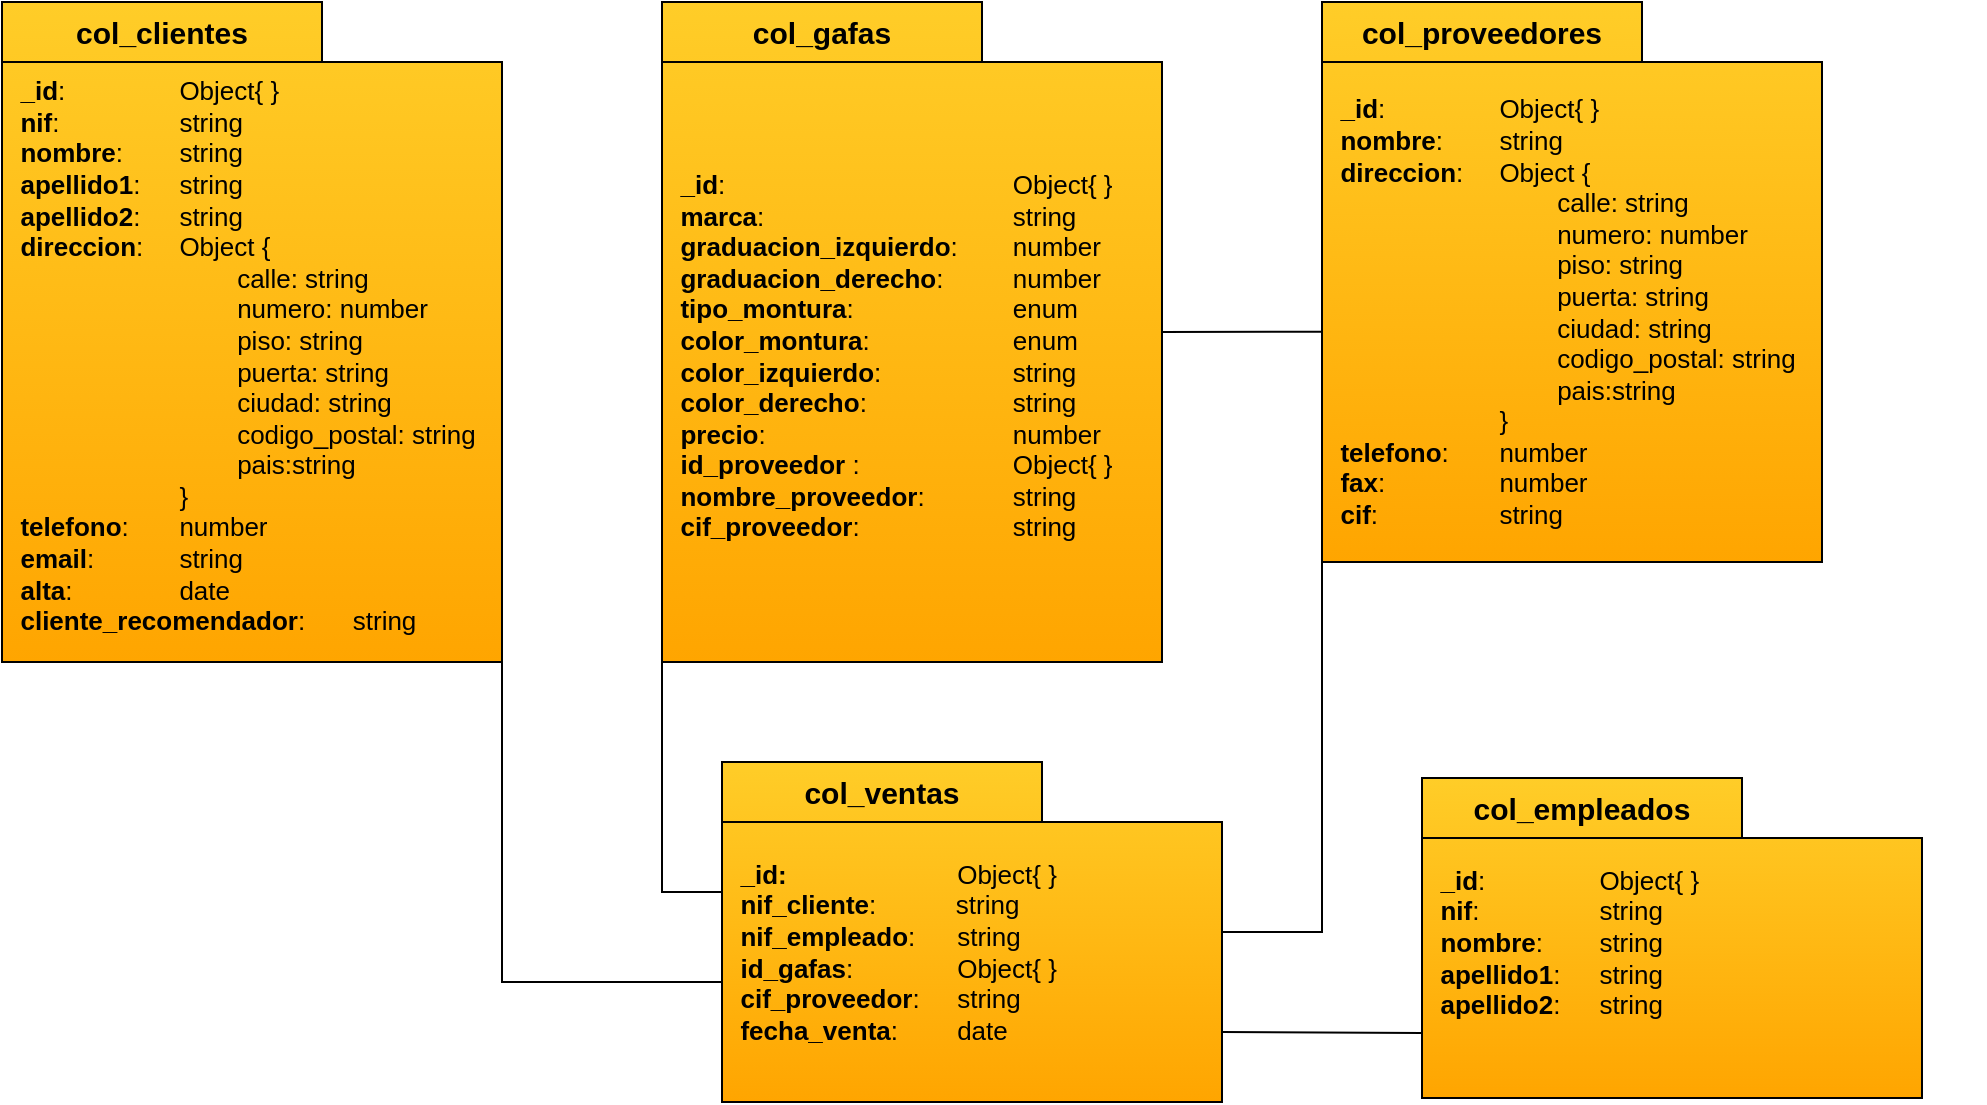 <mxfile version="22.0.3" type="device">
  <diagram name="Página-1" id="gthfWTiLkAfk8ChaRsu7">
    <mxGraphModel dx="1234" dy="726" grid="1" gridSize="10" guides="1" tooltips="1" connect="1" arrows="1" fold="1" page="1" pageScale="1" pageWidth="827" pageHeight="1169" math="0" shadow="0">
      <root>
        <mxCell id="0" />
        <mxCell id="1" parent="0" />
        <mxCell id="IGvtpsk_iJ_lnP_Dxxib-3" value="&lt;font style=&quot;font-size: 15px;&quot;&gt;col_proveedores&lt;/font&gt;" style="shape=folder;fontStyle=1;tabWidth=160;tabHeight=30;tabPosition=left;html=1;boundedLbl=1;labelInHeader=1;container=1;collapsible=0;whiteSpace=wrap;fillColor=#ffcd28;strokeColor=#000000;gradientColor=#ffa500;" parent="1" vertex="1">
          <mxGeometry x="690" y="10" width="250" height="280" as="geometry" />
        </mxCell>
        <mxCell id="IGvtpsk_iJ_lnP_Dxxib-4" value="&lt;blockquote style=&quot;margin: 0 0 0 40px; border: none; padding: 0px;&quot;&gt;&lt;/blockquote&gt;&lt;font style=&quot;font-size: 13px;&quot;&gt;&lt;span style=&quot;background-color: initial;&quot;&gt;&lt;b style=&quot;&quot;&gt;&amp;nbsp; _id&lt;/b&gt;:&lt;/span&gt;&lt;span style=&quot;background-color: initial; white-space: pre;&quot;&gt;&#x9;&lt;/span&gt;&lt;span style=&quot;background-color: initial; white-space: pre;&quot;&gt;&#x9;&lt;/span&gt;&lt;span style=&quot;background-color: initial;&quot;&gt;Object{ }&lt;/span&gt;&lt;br&gt;&lt;/font&gt;&lt;blockquote style=&quot;margin: 0px 0px 0px 40px; border: none; padding: 0px; font-size: 13px;&quot;&gt;&lt;/blockquote&gt;&lt;font style=&quot;font-size: 13px;&quot;&gt;&lt;span style=&quot;background-color: initial;&quot;&gt;&lt;b&gt;&amp;nbsp; nombre&lt;/b&gt;:&lt;/span&gt;&lt;span style=&quot;background-color: initial; white-space: pre;&quot;&gt;&#x9;&lt;/span&gt;&lt;span style=&quot;background-color: initial;&quot;&gt;string&lt;/span&gt;&lt;br&gt;&lt;/font&gt;&lt;blockquote style=&quot;margin: 0px 0px 0px 40px; border: none; padding: 0px; font-size: 13px;&quot;&gt;&lt;/blockquote&gt;&lt;font style=&quot;font-size: 13px;&quot;&gt;&lt;span style=&quot;background-color: initial;&quot;&gt;&lt;b&gt;&amp;nbsp; direccion&lt;/b&gt;:&lt;/span&gt;&lt;span style=&quot;background-color: initial; white-space: pre;&quot;&gt;&#x9;&lt;/span&gt;&lt;span style=&quot;background-color: initial;&quot;&gt;Object {&lt;/span&gt;&lt;br&gt;&lt;/font&gt;&lt;blockquote style=&quot;margin: 0px 0px 0px 40px; border: none; padding: 0px; font-size: 13px;&quot;&gt;&lt;/blockquote&gt;&lt;font style=&quot;font-size: 13px;&quot;&gt;&lt;span style=&quot;background-color: initial; white-space: pre;&quot;&gt;&#x9;&#x9;&lt;span style=&quot;white-space: pre;&quot;&gt;&#x9;&lt;span style=&quot;white-space: pre;&quot;&gt;&#x9;&lt;/span&gt;&lt;/span&gt;&lt;/span&gt;&lt;span style=&quot;background-color: initial;&quot;&gt;calle: string&lt;/span&gt;&lt;br&gt;&lt;/font&gt;&lt;blockquote style=&quot;margin: 0px 0px 0px 40px; border: none; padding: 0px; font-size: 13px;&quot;&gt;&lt;/blockquote&gt;&lt;font style=&quot;font-size: 13px;&quot;&gt;&lt;span style=&quot;background-color: initial; white-space: pre;&quot;&gt;&#x9;&lt;span style=&quot;white-space: pre;&quot;&gt;&#x9;&#x9;&lt;span style=&quot;white-space: pre;&quot;&gt;&#x9;&lt;/span&gt;&lt;/span&gt;&lt;/span&gt;&lt;span style=&quot;background-color: initial;&quot;&gt;numero: number&lt;/span&gt;&lt;br&gt;&lt;/font&gt;&lt;blockquote style=&quot;margin: 0px 0px 0px 40px; border: none; padding: 0px; font-size: 13px;&quot;&gt;&lt;/blockquote&gt;&lt;font style=&quot;font-size: 13px;&quot;&gt;&lt;span style=&quot;background-color: initial; white-space: pre;&quot;&gt;&#x9;&lt;span style=&quot;white-space: pre;&quot;&gt;&#x9;&#x9;&lt;span style=&quot;white-space: pre;&quot;&gt;&#x9;&lt;/span&gt;&lt;/span&gt;&lt;/span&gt;&lt;span style=&quot;background-color: initial;&quot;&gt;piso: string&lt;/span&gt;&lt;br&gt;&lt;/font&gt;&lt;blockquote style=&quot;margin: 0px 0px 0px 40px; border: none; padding: 0px; font-size: 13px;&quot;&gt;&lt;/blockquote&gt;&lt;font style=&quot;font-size: 13px;&quot;&gt;&lt;span style=&quot;background-color: initial; white-space: pre;&quot;&gt;&#x9;&lt;span style=&quot;white-space: pre;&quot;&gt;&#x9;&#x9;&lt;span style=&quot;white-space: pre;&quot;&gt;&#x9;&lt;/span&gt;&lt;/span&gt;&lt;/span&gt;&lt;span style=&quot;background-color: initial;&quot;&gt;puerta: string&lt;/span&gt;&lt;br&gt;&lt;/font&gt;&lt;blockquote style=&quot;margin: 0px 0px 0px 40px; border: none; padding: 0px; font-size: 13px;&quot;&gt;&lt;/blockquote&gt;&lt;font style=&quot;font-size: 13px;&quot;&gt;&lt;span style=&quot;background-color: initial; white-space: pre;&quot;&gt;&#x9;&lt;span style=&quot;white-space: pre;&quot;&gt;&#x9;&#x9;&lt;span style=&quot;white-space: pre;&quot;&gt;&#x9;&lt;/span&gt;&lt;/span&gt;&lt;/span&gt;&lt;span style=&quot;background-color: initial;&quot;&gt;ciudad: string&lt;/span&gt;&lt;br&gt;&lt;/font&gt;&lt;blockquote style=&quot;margin: 0px 0px 0px 40px; border: none; padding: 0px; font-size: 13px;&quot;&gt;&lt;/blockquote&gt;&lt;font style=&quot;font-size: 13px;&quot;&gt;&lt;span style=&quot;background-color: initial; white-space: pre;&quot;&gt;&#x9;&lt;span style=&quot;white-space: pre;&quot;&gt;&#x9;&#x9;&lt;span style=&quot;white-space: pre;&quot;&gt;&#x9;&lt;/span&gt;&lt;/span&gt;&lt;/span&gt;&lt;span style=&quot;background-color: initial;&quot;&gt;codigo_postal: string&lt;/span&gt;&lt;br&gt;&lt;/font&gt;&lt;blockquote style=&quot;margin: 0px 0px 0px 40px; border: none; padding: 0px; font-size: 13px;&quot;&gt;&lt;/blockquote&gt;&lt;font style=&quot;font-size: 13px;&quot;&gt;&lt;span style=&quot;background-color: initial; white-space: pre;&quot;&gt;&#x9;&lt;span style=&quot;white-space: pre;&quot;&gt;&#x9;&#x9;&lt;span style=&quot;white-space: pre;&quot;&gt;&#x9;&lt;/span&gt;&lt;/span&gt;&lt;/span&gt;&lt;span style=&quot;background-color: initial;&quot;&gt;pais:string&lt;/span&gt;&lt;br&gt;&lt;/font&gt;&lt;blockquote style=&quot;margin: 0px 0px 0px 40px; border: none; padding: 0px; font-size: 13px;&quot;&gt;&lt;/blockquote&gt;&lt;font style=&quot;font-size: 13px;&quot;&gt;&lt;span style=&quot;background-color: initial; white-space: pre;&quot;&gt;&#x9;&lt;/span&gt;&lt;span style=&quot;background-color: initial; white-space: pre;&quot;&gt;&#x9;&lt;span style=&quot;white-space: pre;&quot;&gt;&#x9;&lt;/span&gt;&lt;/span&gt;&lt;span style=&quot;background-color: initial;&quot;&gt;}&lt;/span&gt;&lt;br&gt;&lt;/font&gt;&lt;blockquote style=&quot;margin: 0px 0px 0px 40px; border: none; padding: 0px; font-size: 13px;&quot;&gt;&lt;/blockquote&gt;&lt;font style=&quot;font-size: 13px;&quot;&gt;&lt;span style=&quot;background-color: initial;&quot;&gt;&lt;b&gt;&amp;nbsp; telefono&lt;/b&gt;:&lt;/span&gt;&lt;span style=&quot;background-color: initial; white-space: pre;&quot;&gt;&#x9;&lt;/span&gt;&lt;span style=&quot;background-color: initial;&quot;&gt;number&lt;/span&gt;&lt;br&gt;&lt;/font&gt;&lt;blockquote style=&quot;margin: 0px 0px 0px 40px; border: none; padding: 0px; font-size: 13px;&quot;&gt;&lt;/blockquote&gt;&lt;font style=&quot;font-size: 13px;&quot;&gt;&lt;span style=&quot;background-color: initial;&quot;&gt;&lt;b&gt;&amp;nbsp; fax&lt;/b&gt;:&lt;/span&gt;&lt;span style=&quot;background-color: initial; white-space: pre;&quot;&gt;&#x9;&lt;/span&gt;&lt;span style=&quot;background-color: initial; white-space: pre;&quot;&gt;&#x9;&lt;/span&gt;&lt;span style=&quot;background-color: initial;&quot;&gt;number&lt;/span&gt;&lt;br&gt;&lt;font style=&quot;font-size: 13px;&quot;&gt;&lt;b style=&quot;&quot;&gt;&amp;nbsp; cif&lt;/b&gt;:&lt;span style=&quot;white-space: pre;&quot;&gt;&#x9;&lt;/span&gt;&lt;span style=&quot;white-space: pre;&quot;&gt;&#x9;&lt;span style=&quot;white-space: pre;&quot;&gt;&#x9;&lt;/span&gt;&lt;/span&gt;string&lt;/font&gt;&lt;/font&gt;" style="html=1;strokeColor=none;resizeWidth=1;resizeHeight=1;fillColor=none;part=1;connectable=0;allowArrows=0;deletable=0;whiteSpace=wrap;align=left;" parent="IGvtpsk_iJ_lnP_Dxxib-3" vertex="1">
          <mxGeometry width="281.25" height="250" relative="1" as="geometry">
            <mxPoint y="30" as="offset" />
          </mxGeometry>
        </mxCell>
        <mxCell id="IGvtpsk_iJ_lnP_Dxxib-8" value="&lt;font style=&quot;font-size: 15px;&quot;&gt;col_clientes&lt;/font&gt;" style="shape=folder;fontStyle=1;tabWidth=160;tabHeight=30;tabPosition=left;html=1;boundedLbl=1;labelInHeader=1;container=1;collapsible=0;whiteSpace=wrap;fillColor=#ffcd28;strokeColor=#000000;gradientColor=#ffa500;" parent="1" vertex="1">
          <mxGeometry x="30" y="10" width="250" height="330" as="geometry" />
        </mxCell>
        <mxCell id="IGvtpsk_iJ_lnP_Dxxib-9" value="&lt;blockquote style=&quot;margin: 0 0 0 40px; border: none; padding: 0px;&quot;&gt;&lt;/blockquote&gt;&lt;font style=&quot;font-size: 13px;&quot;&gt;&lt;span style=&quot;background-color: initial;&quot;&gt;&lt;b style=&quot;&quot;&gt;&amp;nbsp; _id&lt;/b&gt;:&lt;/span&gt;&lt;span style=&quot;background-color: initial; white-space: pre;&quot;&gt;&#x9;&lt;/span&gt;&lt;span style=&quot;background-color: initial; white-space: pre;&quot;&gt;&#x9;&lt;/span&gt;&lt;span style=&quot;background-color: initial;&quot;&gt;Object{ }&lt;br&gt;&lt;/span&gt;&lt;b&gt;&amp;nbsp; nif&lt;/b&gt;:&lt;span style=&quot;white-space: pre;&quot;&gt;&#x9;&lt;/span&gt;&lt;span style=&quot;white-space: pre;&quot;&gt;&#x9;&lt;/span&gt;&lt;span style=&quot;white-space: pre;&quot;&gt;&#x9;&lt;/span&gt;string&lt;br&gt;&lt;/font&gt;&lt;blockquote style=&quot;margin: 0px 0px 0px 40px; border: none; padding: 0px; font-size: 13px;&quot;&gt;&lt;/blockquote&gt;&lt;font style=&quot;font-size: 13px;&quot;&gt;&lt;span style=&quot;background-color: initial;&quot;&gt;&lt;b&gt;&amp;nbsp; nombre&lt;/b&gt;:&lt;/span&gt;&lt;span style=&quot;background-color: initial; white-space: pre;&quot;&gt;&#x9;&lt;/span&gt;&lt;span style=&quot;background-color: initial;&quot;&gt;string&lt;br&gt;&lt;/span&gt;&lt;b&gt;&amp;nbsp; apellido1&lt;/b&gt;:&lt;span style=&quot;white-space: pre;&quot;&gt;&#x9;&lt;/span&gt;string&lt;br&gt;&lt;b&gt;&amp;nbsp; apellido2&lt;/b&gt;:&lt;span style=&quot;white-space: pre;&quot;&gt;&#x9;&lt;/span&gt;string&lt;br&gt;&lt;/font&gt;&lt;blockquote style=&quot;margin: 0px 0px 0px 40px; border: none; padding: 0px; font-size: 13px;&quot;&gt;&lt;/blockquote&gt;&lt;font style=&quot;font-size: 13px;&quot;&gt;&lt;span style=&quot;background-color: initial;&quot;&gt;&lt;b&gt;&amp;nbsp; direccion&lt;/b&gt;:&lt;/span&gt;&lt;span style=&quot;background-color: initial; white-space: pre;&quot;&gt;&#x9;&lt;/span&gt;&lt;span style=&quot;background-color: initial;&quot;&gt;Object {&lt;/span&gt;&lt;br&gt;&lt;/font&gt;&lt;blockquote style=&quot;margin: 0px 0px 0px 40px; border: none; padding: 0px; font-size: 13px;&quot;&gt;&lt;/blockquote&gt;&lt;font style=&quot;font-size: 13px;&quot;&gt;&lt;span style=&quot;background-color: initial; white-space: pre;&quot;&gt;&#x9;&#x9;&lt;span style=&quot;white-space: pre;&quot;&gt;&#x9;&lt;span style=&quot;white-space: pre;&quot;&gt;&#x9;&lt;/span&gt;&lt;/span&gt;&lt;/span&gt;&lt;span style=&quot;background-color: initial;&quot;&gt;calle: string&lt;/span&gt;&lt;br&gt;&lt;/font&gt;&lt;blockquote style=&quot;margin: 0px 0px 0px 40px; border: none; padding: 0px; font-size: 13px;&quot;&gt;&lt;/blockquote&gt;&lt;font style=&quot;font-size: 13px;&quot;&gt;&lt;span style=&quot;background-color: initial; white-space: pre;&quot;&gt;&#x9;&lt;span style=&quot;white-space: pre;&quot;&gt;&#x9;&#x9;&lt;span style=&quot;white-space: pre;&quot;&gt;&#x9;&lt;/span&gt;&lt;/span&gt;&lt;/span&gt;&lt;span style=&quot;background-color: initial;&quot;&gt;numero: number&lt;/span&gt;&lt;br&gt;&lt;/font&gt;&lt;blockquote style=&quot;margin: 0px 0px 0px 40px; border: none; padding: 0px; font-size: 13px;&quot;&gt;&lt;/blockquote&gt;&lt;font style=&quot;font-size: 13px;&quot;&gt;&lt;span style=&quot;background-color: initial; white-space: pre;&quot;&gt;&#x9;&lt;span style=&quot;white-space: pre;&quot;&gt;&#x9;&#x9;&lt;span style=&quot;white-space: pre;&quot;&gt;&#x9;&lt;/span&gt;&lt;/span&gt;&lt;/span&gt;&lt;span style=&quot;background-color: initial;&quot;&gt;piso: string&lt;/span&gt;&lt;br&gt;&lt;/font&gt;&lt;blockquote style=&quot;margin: 0px 0px 0px 40px; border: none; padding: 0px; font-size: 13px;&quot;&gt;&lt;/blockquote&gt;&lt;font style=&quot;font-size: 13px;&quot;&gt;&lt;span style=&quot;background-color: initial; white-space: pre;&quot;&gt;&#x9;&lt;span style=&quot;white-space: pre;&quot;&gt;&#x9;&#x9;&lt;span style=&quot;white-space: pre;&quot;&gt;&#x9;&lt;/span&gt;&lt;/span&gt;&lt;/span&gt;&lt;span style=&quot;background-color: initial;&quot;&gt;puerta: string&lt;/span&gt;&lt;br&gt;&lt;/font&gt;&lt;blockquote style=&quot;margin: 0px 0px 0px 40px; border: none; padding: 0px; font-size: 13px;&quot;&gt;&lt;/blockquote&gt;&lt;font style=&quot;font-size: 13px;&quot;&gt;&lt;span style=&quot;background-color: initial; white-space: pre;&quot;&gt;&#x9;&lt;span style=&quot;white-space: pre;&quot;&gt;&#x9;&#x9;&lt;span style=&quot;white-space: pre;&quot;&gt;&#x9;&lt;/span&gt;&lt;/span&gt;&lt;/span&gt;&lt;span style=&quot;background-color: initial;&quot;&gt;ciudad: string&lt;/span&gt;&lt;br&gt;&lt;/font&gt;&lt;blockquote style=&quot;margin: 0px 0px 0px 40px; border: none; padding: 0px; font-size: 13px;&quot;&gt;&lt;/blockquote&gt;&lt;font style=&quot;font-size: 13px;&quot;&gt;&lt;span style=&quot;background-color: initial; white-space: pre;&quot;&gt;&#x9;&lt;span style=&quot;white-space: pre;&quot;&gt;&#x9;&#x9;&lt;span style=&quot;white-space: pre;&quot;&gt;&#x9;&lt;/span&gt;&lt;/span&gt;&lt;/span&gt;&lt;span style=&quot;background-color: initial;&quot;&gt;codigo_postal: string&lt;/span&gt;&lt;br&gt;&lt;/font&gt;&lt;blockquote style=&quot;margin: 0px 0px 0px 40px; border: none; padding: 0px; font-size: 13px;&quot;&gt;&lt;/blockquote&gt;&lt;font style=&quot;font-size: 13px;&quot;&gt;&lt;span style=&quot;background-color: initial; white-space: pre;&quot;&gt;&#x9;&lt;span style=&quot;white-space: pre;&quot;&gt;&#x9;&#x9;&lt;span style=&quot;white-space: pre;&quot;&gt;&#x9;&lt;/span&gt;&lt;/span&gt;&lt;/span&gt;&lt;span style=&quot;background-color: initial;&quot;&gt;pais:string&lt;/span&gt;&lt;br&gt;&lt;/font&gt;&lt;blockquote style=&quot;margin: 0px 0px 0px 40px; border: none; padding: 0px; font-size: 13px;&quot;&gt;&lt;/blockquote&gt;&lt;font style=&quot;font-size: 13px;&quot;&gt;&lt;span style=&quot;background-color: initial; white-space: pre;&quot;&gt;&#x9;&lt;/span&gt;&lt;span style=&quot;background-color: initial; white-space: pre;&quot;&gt;&#x9;&lt;span style=&quot;white-space: pre;&quot;&gt;&#x9;&lt;/span&gt;&lt;/span&gt;&lt;span style=&quot;background-color: initial;&quot;&gt;}&lt;/span&gt;&lt;br&gt;&lt;/font&gt;&lt;blockquote style=&quot;margin: 0px 0px 0px 40px; border: none; padding: 0px; font-size: 13px;&quot;&gt;&lt;/blockquote&gt;&lt;font style=&quot;font-size: 13px;&quot;&gt;&lt;span style=&quot;background-color: initial;&quot;&gt;&lt;b&gt;&amp;nbsp; telefono&lt;/b&gt;:&lt;/span&gt;&lt;span style=&quot;background-color: initial; white-space: pre;&quot;&gt;&#x9;&lt;/span&gt;&lt;span style=&quot;background-color: initial;&quot;&gt;number&lt;/span&gt;&lt;br&gt;&lt;/font&gt;&lt;blockquote style=&quot;margin: 0px 0px 0px 40px; border: none; padding: 0px; font-size: 13px;&quot;&gt;&lt;/blockquote&gt;&lt;font style=&quot;font-size: 13px;&quot;&gt;&lt;span style=&quot;background-color: initial;&quot;&gt;&lt;b&gt;&amp;nbsp; email&lt;/b&gt;:&lt;/span&gt;&lt;span style=&quot;background-color: initial; white-space: pre;&quot;&gt;&#x9;&lt;/span&gt;&lt;span style=&quot;background-color: initial; white-space: pre;&quot;&gt;&#x9;&lt;/span&gt;string&lt;br&gt;&lt;b&gt;&amp;nbsp; alta&lt;/b&gt;:&lt;span style=&quot;white-space: pre;&quot;&gt;&#x9;&lt;/span&gt;&lt;span style=&quot;white-space: pre;&quot;&gt;&#x9;&lt;/span&gt;date&lt;br&gt;&lt;font style=&quot;font-size: 13px;&quot;&gt;&lt;b style=&quot;&quot;&gt;&amp;nbsp; cliente_recomendador&lt;/b&gt;:&lt;span style=&quot;white-space: pre;&quot;&gt;&#x9;&lt;/span&gt;string&lt;/font&gt;&lt;/font&gt;" style="html=1;strokeColor=none;resizeWidth=1;resizeHeight=1;fillColor=none;part=1;connectable=0;allowArrows=0;deletable=0;whiteSpace=wrap;align=left;" parent="IGvtpsk_iJ_lnP_Dxxib-8" vertex="1">
          <mxGeometry width="281.25" height="294.643" relative="1" as="geometry">
            <mxPoint y="30" as="offset" />
          </mxGeometry>
        </mxCell>
        <mxCell id="IGvtpsk_iJ_lnP_Dxxib-12" value="&lt;font style=&quot;font-size: 15px;&quot;&gt;col_empleados&lt;/font&gt;" style="shape=folder;fontStyle=1;tabWidth=160;tabHeight=30;tabPosition=left;html=1;boundedLbl=1;labelInHeader=1;container=1;collapsible=0;whiteSpace=wrap;fillColor=#ffcd28;strokeColor=#000000;gradientColor=#ffa500;" parent="1" vertex="1">
          <mxGeometry x="740" y="398" width="250" height="160" as="geometry" />
        </mxCell>
        <mxCell id="IGvtpsk_iJ_lnP_Dxxib-13" value="&lt;blockquote style=&quot;margin: 0 0 0 40px; border: none; padding: 0px;&quot;&gt;&lt;/blockquote&gt;&lt;font style=&quot;font-size: 13px;&quot;&gt;&lt;span style=&quot;background-color: initial;&quot;&gt;&lt;b style=&quot;&quot;&gt;&amp;nbsp; _id&lt;/b&gt;:&lt;span style=&quot;white-space: pre;&quot;&gt;&#x9;&lt;/span&gt;&lt;span style=&quot;white-space: pre;&quot;&gt;&#x9;&lt;/span&gt;&lt;/span&gt;Object{ }&lt;br&gt;&lt;b style=&quot;border-color: var(--border-color);&quot;&gt;&amp;nbsp; nif&lt;/b&gt;:&lt;span style=&quot;white-space: pre;&quot;&gt;&#x9;&lt;/span&gt;&lt;span style=&quot;white-space: pre;&quot;&gt;&#x9;&lt;/span&gt;&lt;span style=&quot;white-space: pre;&quot;&gt;&#x9;&lt;/span&gt;string&lt;span style=&quot;background-color: initial;&quot;&gt;&lt;br&gt;&lt;/span&gt;&lt;/font&gt;&lt;font style=&quot;font-size: 13px;&quot;&gt;&lt;span style=&quot;background-color: initial;&quot;&gt;&lt;b&gt;&amp;nbsp; nombre&lt;/b&gt;:&lt;span style=&quot;white-space: pre;&quot;&gt;&#x9;&lt;/span&gt;&lt;/span&gt;&lt;span style=&quot;background-color: initial;&quot;&gt;string&lt;br&gt;&lt;/span&gt;&lt;b&gt;&amp;nbsp; apellido1&lt;/b&gt;:&lt;span style=&quot;white-space: pre;&quot;&gt;&#x9;&lt;/span&gt;string&lt;br&gt;&lt;b&gt;&amp;nbsp; apellido2&lt;/b&gt;:&lt;span style=&quot;white-space: pre;&quot;&gt;&#x9;&lt;/span&gt;string&lt;br&gt;&lt;font style=&quot;border-color: var(--border-color);&quot;&gt;&lt;br style=&quot;border-color: var(--border-color);&quot;&gt;&lt;/font&gt;&lt;blockquote style=&quot;border: none; margin: 0px 0px 0px 40px; padding: 0px;&quot;&gt;&lt;/blockquote&gt;&lt;font style=&quot;border-color: var(--border-color);&quot;&gt;&lt;/font&gt;&lt;/font&gt;&lt;blockquote style=&quot;margin: 0px 0px 0px 40px; border: none; padding: 0px; font-size: 13px;&quot;&gt;&lt;/blockquote&gt;" style="html=1;strokeColor=none;resizeWidth=1;resizeHeight=1;fillColor=none;part=1;connectable=0;allowArrows=0;deletable=0;whiteSpace=wrap;align=left;" parent="IGvtpsk_iJ_lnP_Dxxib-12" vertex="1">
          <mxGeometry width="281.25" height="120" relative="1" as="geometry">
            <mxPoint y="30" as="offset" />
          </mxGeometry>
        </mxCell>
        <mxCell id="IGvtpsk_iJ_lnP_Dxxib-16" value="&lt;font style=&quot;font-size: 15px;&quot;&gt;col_gafas&lt;/font&gt;" style="shape=folder;fontStyle=1;tabWidth=160;tabHeight=30;tabPosition=left;html=1;boundedLbl=1;labelInHeader=1;container=1;collapsible=0;whiteSpace=wrap;fillColor=#ffcd28;strokeColor=#000000;gradientColor=#ffa500;" parent="1" vertex="1">
          <mxGeometry x="360" y="10" width="250" height="330" as="geometry" />
        </mxCell>
        <mxCell id="IGvtpsk_iJ_lnP_Dxxib-17" value="&lt;blockquote style=&quot;margin: 0 0 0 40px; border: none; padding: 0px;&quot;&gt;&lt;/blockquote&gt;&lt;font style=&quot;font-size: 13px;&quot;&gt;&lt;span style=&quot;background-color: initial;&quot;&gt;&lt;b style=&quot;&quot;&gt;&amp;nbsp; _id&lt;/b&gt;:&lt;span style=&quot;&quot;&gt;&lt;span style=&quot;white-space: pre;&quot;&gt;&amp;nbsp;&amp;nbsp;&amp;nbsp;&amp;nbsp;&lt;/span&gt;&lt;/span&gt;&lt;span style=&quot;&quot;&gt;&lt;span style=&quot;white-space: pre;&quot;&gt;&amp;nbsp;&amp;nbsp;&amp;nbsp;&amp;nbsp;&lt;/span&gt;&lt;/span&gt;&lt;span style=&quot;&quot;&gt;&lt;span style=&quot;white-space: pre;&quot;&gt;&amp;nbsp;&amp;nbsp;&amp;nbsp;&amp;nbsp;&lt;/span&gt;&lt;/span&gt;&lt;span style=&quot;&quot;&gt;&lt;span style=&quot;white-space: pre;&quot;&gt;&amp;nbsp;&amp;nbsp;&amp;nbsp;&amp;nbsp;&lt;/span&gt;&lt;/span&gt;&lt;span style=&quot;&quot;&gt;&lt;span style=&quot;white-space: pre;&quot;&gt;&amp;nbsp;&amp;nbsp;&amp;nbsp;&amp;nbsp;&lt;span style=&quot;white-space: pre;&quot;&gt;&#x9;&lt;/span&gt;&lt;span style=&quot;white-space: pre;&quot;&gt;&#x9;&lt;/span&gt;&lt;span style=&quot;white-space: pre;&quot;&gt;&#x9;&lt;/span&gt;&lt;/span&gt;&lt;/span&gt;&lt;/span&gt;&lt;span style=&quot;background-color: initial;&quot;&gt;Object{ }&lt;br&gt;&lt;/span&gt;&lt;b&gt;&amp;nbsp; marca&lt;/b&gt;:&lt;span style=&quot;&quot;&gt;&lt;span style=&quot;&quot;&gt;&amp;nbsp;&amp;nbsp;&amp;nbsp;&amp;nbsp;&lt;/span&gt;&lt;/span&gt;&lt;span style=&quot;&quot;&gt;&lt;span style=&quot;&quot;&gt;&amp;nbsp;&amp;nbsp;&amp;nbsp;&amp;nbsp;&lt;/span&gt;&lt;/span&gt;&lt;span style=&quot;&quot;&gt;&lt;span style=&quot;&quot;&gt;&amp;nbsp;&amp;nbsp;&amp;nbsp;&amp;nbsp;&lt;span style=&quot;&quot;&gt;&lt;span style=&quot;white-space: pre;&quot;&gt;&amp;nbsp;&amp;nbsp;&amp;nbsp;&amp;nbsp;&lt;/span&gt;&lt;/span&gt;&lt;span style=&quot;&quot;&gt;&lt;span style=&quot;white-space: pre;&quot;&gt;&amp;nbsp;&amp;nbsp;&amp;nbsp;&amp;nbsp;&lt;/span&gt;&lt;/span&gt;&lt;span style=&quot;&quot;&gt;&lt;span style=&quot;white-space: pre;&quot;&gt;&amp;nbsp;&amp;nbsp;&amp;nbsp;&amp;nbsp;&lt;span style=&quot;white-space: pre;&quot;&gt;&#x9;&lt;/span&gt;&lt;span style=&quot;white-space: pre;&quot;&gt;&#x9;&lt;/span&gt;&lt;/span&gt;&lt;/span&gt;&lt;/span&gt;&lt;/span&gt;string&lt;br&gt;&lt;/font&gt;&lt;blockquote style=&quot;margin: 0px 0px 0px 40px; border: none; padding: 0px; font-size: 13px;&quot;&gt;&lt;/blockquote&gt;&lt;font style=&quot;font-size: 13px;&quot;&gt;&lt;span style=&quot;background-color: initial;&quot;&gt;&lt;b&gt;&amp;nbsp; graduacion_izquierdo&lt;/b&gt;:&lt;span style=&quot;white-space: pre;&quot;&gt;&#x9;&lt;/span&gt;&lt;/span&gt;&lt;span style=&quot;background-color: initial;&quot;&gt;number&lt;br&gt;&lt;/span&gt;&lt;b&gt;&amp;nbsp; graduacion_derecho&lt;/b&gt;:&lt;span style=&quot;white-space: pre;&quot;&gt;&#x9;&lt;/span&gt;&lt;span style=&quot;white-space: pre;&quot;&gt;&#x9;&lt;/span&gt;number&lt;br&gt;&lt;b&gt;&amp;nbsp; tipo_montura&lt;/b&gt;:&lt;span style=&quot;white-space: pre;&quot;&gt;&#x9;&lt;/span&gt;&lt;span style=&quot;white-space: pre;&quot;&gt;&#x9;&lt;/span&gt;&lt;span style=&quot;white-space: pre;&quot;&gt;&#x9;&lt;/span&gt;enum&lt;br&gt;&lt;font style=&quot;border-color: var(--border-color);&quot;&gt;&lt;b style=&quot;border-color: var(--border-color);&quot;&gt;&amp;nbsp; color_montura&lt;/b&gt;:&lt;span style=&quot;white-space: pre;&quot;&gt;&#x9;&lt;/span&gt;&lt;span style=&quot;white-space: pre;&quot;&gt;&#x9;&lt;/span&gt;&lt;span style=&quot;white-space: pre;&quot;&gt;&#x9;&lt;/span&gt;enum&lt;br style=&quot;border-color: var(--border-color);&quot;&gt;&lt;/font&gt;&lt;blockquote style=&quot;border: none; margin: 0px 0px 0px 40px; padding: 0px;&quot;&gt;&lt;/blockquote&gt;&lt;font style=&quot;border-color: var(--border-color);&quot;&gt;&lt;/font&gt;&lt;/font&gt;&lt;blockquote style=&quot;margin: 0px 0px 0px 40px; border: none; padding: 0px; font-size: 13px;&quot;&gt;&lt;/blockquote&gt;&lt;font style=&quot;font-size: 13px;&quot;&gt;&lt;span style=&quot;background-color: initial;&quot;&gt;&lt;b&gt;&amp;nbsp; color_izquierdo&lt;/b&gt;:&lt;span style=&quot;white-space: pre;&quot;&gt;&#x9;&lt;/span&gt;&lt;span style=&quot;white-space: pre;&quot;&gt;&#x9;&lt;/span&gt;&lt;span style=&quot;white-space: pre;&quot;&gt;&#x9;&lt;/span&gt;&lt;/span&gt;&lt;span style=&quot;background-color: initial;&quot;&gt;&lt;span style=&quot;&quot;&gt;string&lt;/span&gt;&lt;/span&gt;&lt;br&gt;&lt;/font&gt;&lt;blockquote style=&quot;margin: 0px 0px 0px 40px; border: none; padding: 0px; font-size: 13px;&quot;&gt;&lt;/blockquote&gt;&lt;font style=&quot;font-size: 13px;&quot;&gt;&lt;font style=&quot;border-color: var(--border-color);&quot;&gt;&lt;b style=&quot;border-color: var(--border-color);&quot;&gt;&amp;nbsp; color_derecho&lt;/b&gt;:&lt;span style=&quot;white-space: pre;&quot;&gt;&#x9;&lt;/span&gt;&lt;span style=&quot;white-space: pre;&quot;&gt;&#x9;&lt;/span&gt;&lt;span style=&quot;white-space: pre;&quot;&gt;&#x9;&lt;/span&gt;&lt;span style=&quot;border-color: var(--border-color); background-color: initial;&quot;&gt;&lt;span style=&quot;&quot;&gt;string&lt;/span&gt;&lt;/span&gt;&lt;br style=&quot;border-color: var(--border-color);&quot;&gt;&lt;/font&gt;&lt;blockquote style=&quot;border: none; margin: 0px 0px 0px 40px; padding: 0px;&quot;&gt;&lt;/blockquote&gt;&lt;font style=&quot;border-color: var(--border-color);&quot;&gt;&lt;/font&gt;&lt;span style=&quot;background-color: initial;&quot;&gt;&lt;span style=&quot;&quot;&gt;&lt;span style=&quot;&quot;&gt;&lt;span style=&quot;&quot;&gt;&amp;nbsp;&amp;nbsp;&lt;b&gt;precio&lt;/b&gt;:&lt;span style=&quot;white-space: pre;&quot;&gt;&#x9;&lt;/span&gt;&lt;span style=&quot;white-space: pre;&quot;&gt;&#x9;&lt;/span&gt;&lt;span style=&quot;white-space: pre;&quot;&gt;&#x9;&lt;/span&gt;&lt;span style=&quot;white-space: pre;&quot;&gt;&#x9;&lt;/span&gt;&lt;span style=&quot;white-space: pre;&quot;&gt;&#x9;&lt;/span&gt;number&lt;br&gt;  &lt;b&gt;&amp;nbsp; id_proveedor &lt;/b&gt;: &lt;span style=&quot;&quot;&gt;&lt;span style=&quot;white-space: pre;&quot;&gt;&amp;nbsp;&amp;nbsp;&amp;nbsp;&amp;nbsp;&lt;/span&gt;&lt;/span&gt;&lt;span style=&quot;&quot;&gt;&lt;span style=&quot;white-space: pre;&quot;&gt;&amp;nbsp;&amp;nbsp;&amp;nbsp;&amp;nbsp;&lt;/span&gt;&lt;/span&gt;&lt;span style=&quot;&quot;&gt;&lt;span style=&quot;white-space: pre;&quot;&gt;&amp;nbsp;&amp;nbsp;&amp;nbsp;&amp;nbsp;&lt;span style=&quot;white-space: pre;&quot;&gt;&#x9;&lt;/span&gt;&lt;/span&gt;&lt;/span&gt;Object{ }&lt;br&gt;  &lt;b&gt;&amp;nbsp; nombre_proveedor&lt;/b&gt;: &lt;span style=&quot;&quot;&gt;&lt;span style=&quot;white-space: pre;&quot;&gt;&amp;nbsp;&amp;nbsp;&amp;nbsp;&amp;nbsp;&lt;/span&gt;&lt;/span&gt;&lt;span style=&quot;&quot;&gt;&lt;span style=&quot;white-space: pre;&quot;&gt;&amp;nbsp;&amp;nbsp;&amp;nbsp;&amp;nbsp;&lt;span style=&quot;white-space: pre;&quot;&gt;&#x9;&lt;/span&gt;&lt;/span&gt;&lt;/span&gt;string&lt;br&gt;  &lt;b&gt;&amp;nbsp; cif_proveedor&lt;/b&gt;: &lt;span style=&quot;&quot;&gt;&lt;span style=&quot;white-space: pre;&quot;&gt;&amp;nbsp;&amp;nbsp;&amp;nbsp;&amp;nbsp;&lt;/span&gt;&lt;/span&gt;&lt;span style=&quot;&quot;&gt;&lt;span style=&quot;white-space: pre;&quot;&gt;&amp;nbsp;&amp;nbsp;&amp;nbsp;&amp;nbsp;&lt;/span&gt;&lt;/span&gt;&lt;span style=&quot;&quot;&gt;&lt;span style=&quot;white-space: pre;&quot;&gt;&amp;nbsp;&amp;nbsp;&amp;nbsp;&amp;nbsp;&lt;span style=&quot;white-space: pre;&quot;&gt;&#x9;&lt;/span&gt;&lt;/span&gt;&lt;/span&gt;string&lt;br&gt;&lt;/span&gt;&lt;/span&gt;&lt;/span&gt;&lt;/span&gt;&lt;/font&gt;" style="html=1;strokeColor=none;resizeWidth=1;resizeHeight=1;fillColor=none;part=1;connectable=0;allowArrows=0;deletable=0;whiteSpace=wrap;align=left;" parent="IGvtpsk_iJ_lnP_Dxxib-16" vertex="1">
          <mxGeometry width="281.25" height="294.643" relative="1" as="geometry">
            <mxPoint y="30" as="offset" />
          </mxGeometry>
        </mxCell>
        <mxCell id="IGvtpsk_iJ_lnP_Dxxib-18" value="&lt;font style=&quot;font-size: 15px;&quot;&gt;col_ventas&lt;/font&gt;" style="shape=folder;fontStyle=1;tabWidth=160;tabHeight=30;tabPosition=left;html=1;boundedLbl=1;labelInHeader=1;container=1;collapsible=0;whiteSpace=wrap;fillColor=#ffcd28;strokeColor=#000000;gradientColor=#ffa500;" parent="1" vertex="1">
          <mxGeometry x="390" y="390" width="250" height="170" as="geometry" />
        </mxCell>
        <mxCell id="IGvtpsk_iJ_lnP_Dxxib-19" value="&lt;blockquote style=&quot;margin: 0 0 0 40px; border: none; padding: 0px;&quot;&gt;&lt;/blockquote&gt;&lt;font style=&quot;font-size: 13px;&quot;&gt;&lt;span style=&quot;background-color: initial;&quot;&gt;&lt;b style=&quot;&quot;&gt;&amp;nbsp; _id:&lt;span style=&quot;white-space: pre;&quot;&gt;&#x9;&lt;/span&gt;&lt;span style=&quot;white-space: pre;&quot;&gt;&#x9;&lt;span style=&quot;white-space: pre;&quot;&gt;&#x9;&lt;/span&gt;&lt;/span&gt;&lt;/b&gt;&lt;/span&gt;&lt;span style=&quot;background-color: initial;&quot;&gt;Object{ }&lt;br&gt;&lt;/span&gt;&lt;b&gt;&amp;nbsp; nif_cliente&lt;/b&gt;:&lt;span style=&quot;&quot;&gt;&lt;span style=&quot;&quot;&gt;&amp;nbsp;&amp;nbsp;&amp;nbsp;&amp;nbsp;&lt;/span&gt;&lt;/span&gt;&lt;span style=&quot;&quot;&gt;&lt;span style=&quot;&quot;&gt;&amp;nbsp;&amp;nbsp;&amp;nbsp;&amp;nbsp;&lt;/span&gt;&lt;/span&gt;&lt;span style=&quot;&quot;&gt;&lt;span style=&quot;&quot;&gt;&amp;nbsp;&amp;nbsp;&amp;nbsp;&lt;/span&gt;&lt;/span&gt;string&lt;br&gt;&lt;/font&gt;&lt;blockquote style=&quot;margin: 0px 0px 0px 40px; border: none; padding: 0px; font-size: 13px;&quot;&gt;&lt;/blockquote&gt;&lt;font style=&quot;font-size: 13px;&quot;&gt;&lt;span style=&quot;background-color: initial;&quot;&gt;&lt;b&gt;&amp;nbsp; nif_empleado&lt;/b&gt;:&lt;span style=&quot;white-space: pre;&quot;&gt;&#x9;&lt;/span&gt;string&lt;/span&gt;&lt;span style=&quot;background-color: initial;&quot;&gt;&lt;br&gt;&lt;/span&gt;&lt;b&gt;&amp;nbsp; id_gafas&lt;/b&gt;:&lt;span style=&quot;white-space: pre;&quot;&gt;&#x9;&lt;/span&gt;&lt;span style=&quot;white-space: pre;&quot;&gt;&#x9;&lt;/span&gt;Object{ }&lt;br&gt;&lt;b&gt;&amp;nbsp; cif_proveedor&lt;/b&gt;:&lt;span style=&quot;white-space: pre;&quot;&gt;&#x9;&lt;/span&gt;string&lt;br&gt;&lt;font style=&quot;border-color: var(--border-color);&quot;&gt;&lt;b style=&quot;border-color: var(--border-color);&quot;&gt;&amp;nbsp; fecha_venta&lt;/b&gt;:&lt;span style=&quot;white-space: pre;&quot;&gt;&#x9;&lt;/span&gt;date&lt;/font&gt;&lt;/font&gt;&lt;font style=&quot;font-size: 13px;&quot;&gt;&lt;span style=&quot;background-color: initial;&quot;&gt;&lt;span style=&quot;&quot;&gt;&lt;span style=&quot;&quot;&gt;&lt;span style=&quot;&quot;&gt;&lt;br&gt;&lt;/span&gt;&lt;/span&gt;&lt;/span&gt;&lt;/span&gt;&lt;/font&gt;" style="html=1;strokeColor=none;resizeWidth=1;resizeHeight=1;fillColor=none;part=1;connectable=0;allowArrows=0;deletable=0;whiteSpace=wrap;align=left;" parent="IGvtpsk_iJ_lnP_Dxxib-18" vertex="1">
          <mxGeometry width="281.25" height="130" relative="1" as="geometry">
            <mxPoint y="30" as="offset" />
          </mxGeometry>
        </mxCell>
        <mxCell id="IGvtpsk_iJ_lnP_Dxxib-20" value="" style="html=1;verticalAlign=bottom;labelBackgroundColor=none;endArrow=none;endFill=0;rounded=0;entryX=0;entryY=0;entryDx=250.0;entryDy=135;entryPerimeter=0;exitX=0;exitY=0;exitDx=0;exitDy=127.5;exitPerimeter=0;" parent="1" source="IGvtpsk_iJ_lnP_Dxxib-12" target="IGvtpsk_iJ_lnP_Dxxib-18" edge="1">
          <mxGeometry width="160" relative="1" as="geometry">
            <mxPoint x="390" y="527.961" as="sourcePoint" />
            <mxPoint x="489" y="527.93" as="targetPoint" />
          </mxGeometry>
        </mxCell>
        <mxCell id="IGvtpsk_iJ_lnP_Dxxib-21" value="" style="html=1;verticalAlign=bottom;labelBackgroundColor=none;endArrow=none;endFill=0;rounded=0;edgeStyle=elbowEdgeStyle;exitX=0;exitY=0;exitDx=0;exitDy=280;exitPerimeter=0;" parent="1" source="IGvtpsk_iJ_lnP_Dxxib-3" target="IGvtpsk_iJ_lnP_Dxxib-18" edge="1">
          <mxGeometry width="160" relative="1" as="geometry">
            <mxPoint x="800" y="320" as="sourcePoint" />
            <mxPoint x="800" y="470" as="targetPoint" />
            <Array as="points">
              <mxPoint x="690" y="380" />
            </Array>
          </mxGeometry>
        </mxCell>
        <mxCell id="IGvtpsk_iJ_lnP_Dxxib-22" value="" style="html=1;verticalAlign=bottom;labelBackgroundColor=none;endArrow=none;endFill=0;rounded=0;edgeStyle=orthogonalEdgeStyle;elbow=vertical;entryX=0;entryY=0;entryDx=0;entryDy=65;entryPerimeter=0;" parent="1" target="IGvtpsk_iJ_lnP_Dxxib-18" edge="1">
          <mxGeometry width="160" relative="1" as="geometry">
            <mxPoint x="360" y="350" as="sourcePoint" />
            <mxPoint x="480" y="460" as="targetPoint" />
            <Array as="points">
              <mxPoint x="360" y="340" />
              <mxPoint x="360" y="455" />
            </Array>
          </mxGeometry>
        </mxCell>
        <mxCell id="IGvtpsk_iJ_lnP_Dxxib-23" value="" style="html=1;verticalAlign=bottom;labelBackgroundColor=none;endArrow=none;endFill=0;rounded=0;edgeStyle=elbowEdgeStyle;elbow=vertical;exitX=0;exitY=0;exitDx=250.0;exitDy=330;exitPerimeter=0;entryX=0;entryY=0.65;entryDx=0;entryDy=0;entryPerimeter=0;" parent="1" source="IGvtpsk_iJ_lnP_Dxxib-8" target="IGvtpsk_iJ_lnP_Dxxib-18" edge="1">
          <mxGeometry width="160" relative="1" as="geometry">
            <mxPoint x="200" y="360" as="sourcePoint" />
            <mxPoint x="430" y="500" as="targetPoint" />
            <Array as="points">
              <mxPoint x="340" y="500" />
            </Array>
          </mxGeometry>
        </mxCell>
        <mxCell id="IGvtpsk_iJ_lnP_Dxxib-24" value="" style="html=1;verticalAlign=bottom;labelBackgroundColor=none;endArrow=none;endFill=0;rounded=0;exitX=0;exitY=0.589;exitDx=0;exitDy=0;exitPerimeter=0;" parent="1" source="IGvtpsk_iJ_lnP_Dxxib-3" target="IGvtpsk_iJ_lnP_Dxxib-16" edge="1">
          <mxGeometry width="160" relative="1" as="geometry">
            <mxPoint x="690" y="171" as="sourcePoint" />
            <mxPoint x="630" y="170" as="targetPoint" />
          </mxGeometry>
        </mxCell>
      </root>
    </mxGraphModel>
  </diagram>
</mxfile>
